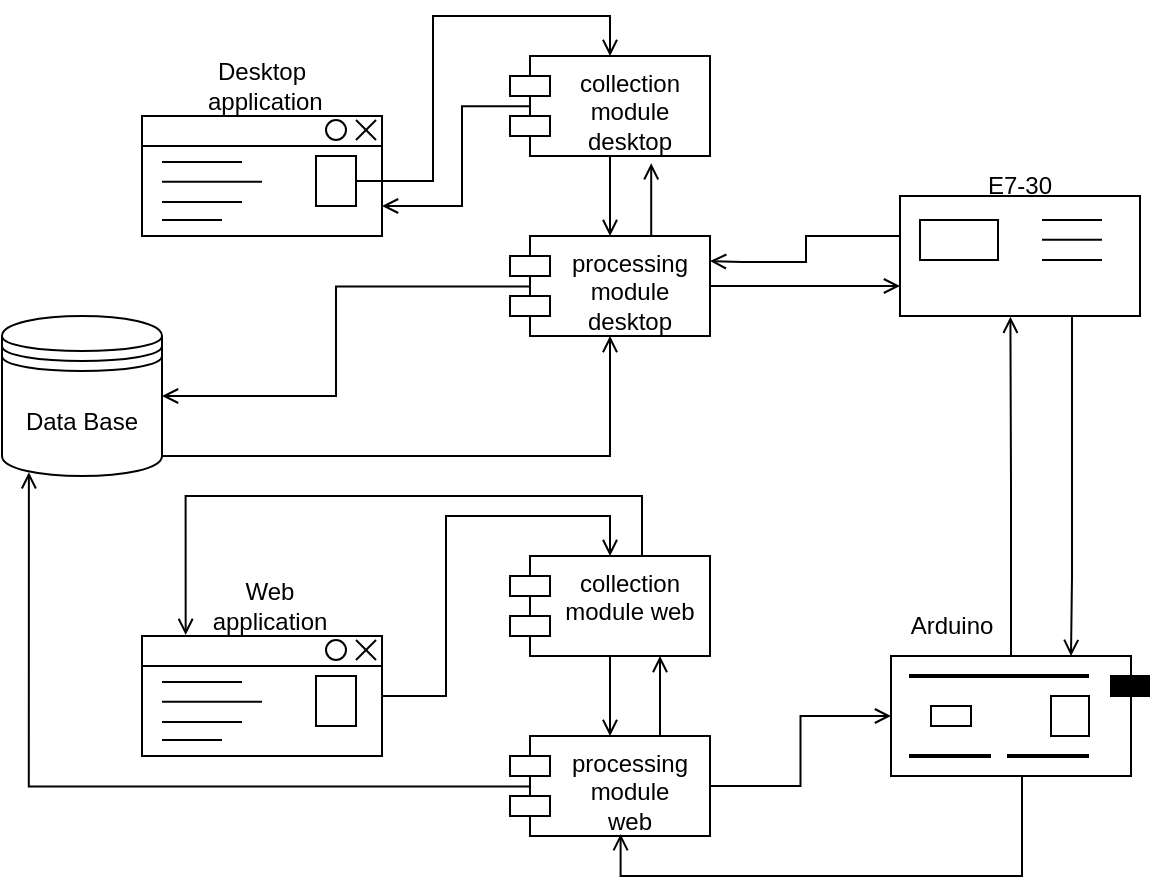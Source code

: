 <mxfile version="21.2.3" type="device" pages="2">
  <diagram name="Страница 1" id="drtcYwn3P-LWYUr5O4Oh">
    <mxGraphModel dx="1055" dy="582" grid="1" gridSize="10" guides="1" tooltips="1" connect="1" arrows="1" fold="1" page="1" pageScale="1" pageWidth="827" pageHeight="1169" math="0" shadow="0">
      <root>
        <mxCell id="0" />
        <mxCell id="1" parent="0" />
        <mxCell id="uPi53nhsUSufer0ADwjF-38" style="edgeStyle=orthogonalEdgeStyle;rounded=0;orthogonalLoop=1;jettySize=auto;html=1;entryX=0.5;entryY=1;entryDx=0;entryDy=0;endArrow=open;endFill=0;" edge="1" parent="1" source="Q0PooS4uhR3XBJYIxuWS-17" target="uPi53nhsUSufer0ADwjF-11">
          <mxGeometry relative="1" as="geometry">
            <Array as="points">
              <mxPoint x="354" y="250" />
            </Array>
          </mxGeometry>
        </mxCell>
        <mxCell id="Q0PooS4uhR3XBJYIxuWS-17" value="Data Base" style="shape=datastore;whiteSpace=wrap;html=1;" parent="1" vertex="1">
          <mxGeometry x="50" y="180" width="80" height="80" as="geometry" />
        </mxCell>
        <mxCell id="uPi53nhsUSufer0ADwjF-2" value="" style="group" vertex="1" connectable="0" parent="1">
          <mxGeometry x="499" y="100" width="120" height="80" as="geometry" />
        </mxCell>
        <mxCell id="Q0PooS4uhR3XBJYIxuWS-49" value="" style="group" parent="uPi53nhsUSufer0ADwjF-2" vertex="1" connectable="0">
          <mxGeometry y="20" width="120" height="60" as="geometry" />
        </mxCell>
        <mxCell id="Q0PooS4uhR3XBJYIxuWS-34" value="" style="ellipse;whiteSpace=wrap;html=1;aspect=fixed;" parent="Q0PooS4uhR3XBJYIxuWS-49" vertex="1">
          <mxGeometry x="100" y="45" width="10" height="10" as="geometry" />
        </mxCell>
        <mxCell id="Q0PooS4uhR3XBJYIxuWS-35" value="" style="ellipse;whiteSpace=wrap;html=1;aspect=fixed;" parent="Q0PooS4uhR3XBJYIxuWS-49" vertex="1">
          <mxGeometry x="87" y="45" width="10" height="10" as="geometry" />
        </mxCell>
        <mxCell id="Q0PooS4uhR3XBJYIxuWS-36" value="" style="ellipse;whiteSpace=wrap;html=1;aspect=fixed;" parent="Q0PooS4uhR3XBJYIxuWS-49" vertex="1">
          <mxGeometry x="74" y="45" width="10" height="10" as="geometry" />
        </mxCell>
        <mxCell id="Q0PooS4uhR3XBJYIxuWS-37" value="" style="ellipse;whiteSpace=wrap;html=1;aspect=fixed;" parent="Q0PooS4uhR3XBJYIxuWS-49" vertex="1">
          <mxGeometry x="61" y="45" width="10" height="10" as="geometry" />
        </mxCell>
        <mxCell id="uPi53nhsUSufer0ADwjF-1" value="" style="group" vertex="1" connectable="0" parent="Q0PooS4uhR3XBJYIxuWS-49">
          <mxGeometry width="120" height="60" as="geometry" />
        </mxCell>
        <mxCell id="Q0PooS4uhR3XBJYIxuWS-6" value="" style="rounded=0;whiteSpace=wrap;html=1;" parent="uPi53nhsUSufer0ADwjF-1" vertex="1">
          <mxGeometry width="120" height="60" as="geometry" />
        </mxCell>
        <mxCell id="Q0PooS4uhR3XBJYIxuWS-38" value="" style="rounded=0;whiteSpace=wrap;html=1;" parent="uPi53nhsUSufer0ADwjF-1" vertex="1">
          <mxGeometry x="10" y="12" width="39" height="20" as="geometry" />
        </mxCell>
        <mxCell id="Q0PooS4uhR3XBJYIxuWS-39" value="" style="endArrow=none;html=1;rounded=0;" parent="uPi53nhsUSufer0ADwjF-1" edge="1">
          <mxGeometry width="50" height="50" relative="1" as="geometry">
            <mxPoint x="71" y="12" as="sourcePoint" />
            <mxPoint x="101" y="12" as="targetPoint" />
          </mxGeometry>
        </mxCell>
        <mxCell id="Q0PooS4uhR3XBJYIxuWS-40" value="" style="endArrow=none;html=1;rounded=0;" parent="uPi53nhsUSufer0ADwjF-1" edge="1">
          <mxGeometry width="50" height="50" relative="1" as="geometry">
            <mxPoint x="71" y="21.88" as="sourcePoint" />
            <mxPoint x="101" y="21.88" as="targetPoint" />
          </mxGeometry>
        </mxCell>
        <mxCell id="Q0PooS4uhR3XBJYIxuWS-41" value="" style="endArrow=none;html=1;rounded=0;" parent="uPi53nhsUSufer0ADwjF-1" edge="1">
          <mxGeometry width="50" height="50" relative="1" as="geometry">
            <mxPoint x="71" y="32" as="sourcePoint" />
            <mxPoint x="101" y="32" as="targetPoint" />
          </mxGeometry>
        </mxCell>
        <mxCell id="Q0PooS4uhR3XBJYIxuWS-51" value="E7-30" style="text;html=1;strokeColor=none;fillColor=none;align=center;verticalAlign=middle;whiteSpace=wrap;rounded=0;" parent="uPi53nhsUSufer0ADwjF-2" vertex="1">
          <mxGeometry x="30" width="60" height="30" as="geometry" />
        </mxCell>
        <mxCell id="uPi53nhsUSufer0ADwjF-5" value="" style="group" vertex="1" connectable="0" parent="1">
          <mxGeometry x="494.5" y="320" width="129" height="90" as="geometry" />
        </mxCell>
        <mxCell id="Q0PooS4uhR3XBJYIxuWS-67" value="" style="rounded=0;whiteSpace=wrap;html=1;" parent="uPi53nhsUSufer0ADwjF-5" vertex="1">
          <mxGeometry y="30" width="120" height="60" as="geometry" />
        </mxCell>
        <mxCell id="Q0PooS4uhR3XBJYIxuWS-68" value="" style="rounded=0;whiteSpace=wrap;html=1;" parent="uPi53nhsUSufer0ADwjF-5" vertex="1">
          <mxGeometry x="80" y="50" width="19" height="20" as="geometry" />
        </mxCell>
        <mxCell id="Q0PooS4uhR3XBJYIxuWS-69" value="" style="endArrow=none;html=1;rounded=0;strokeWidth=2;" parent="uPi53nhsUSufer0ADwjF-5" edge="1">
          <mxGeometry width="50" height="50" relative="1" as="geometry">
            <mxPoint x="9" y="40" as="sourcePoint" />
            <mxPoint x="99" y="40" as="targetPoint" />
          </mxGeometry>
        </mxCell>
        <mxCell id="Q0PooS4uhR3XBJYIxuWS-70" value="" style="endArrow=none;html=1;rounded=0;strokeWidth=2;" parent="uPi53nhsUSufer0ADwjF-5" edge="1">
          <mxGeometry width="50" height="50" relative="1" as="geometry">
            <mxPoint x="9" y="80" as="sourcePoint" />
            <mxPoint x="50" y="80" as="targetPoint" />
          </mxGeometry>
        </mxCell>
        <mxCell id="Q0PooS4uhR3XBJYIxuWS-71" value="" style="endArrow=none;html=1;rounded=0;strokeWidth=2;" parent="uPi53nhsUSufer0ADwjF-5" edge="1">
          <mxGeometry width="50" height="50" relative="1" as="geometry">
            <mxPoint x="58" y="80" as="sourcePoint" />
            <mxPoint x="99" y="80" as="targetPoint" />
          </mxGeometry>
        </mxCell>
        <mxCell id="Q0PooS4uhR3XBJYIxuWS-72" value="" style="rounded=0;whiteSpace=wrap;html=1;fillColor=#000000;" parent="uPi53nhsUSufer0ADwjF-5" vertex="1">
          <mxGeometry x="110" y="40" width="19" height="10" as="geometry" />
        </mxCell>
        <mxCell id="Q0PooS4uhR3XBJYIxuWS-73" value="" style="rounded=0;whiteSpace=wrap;html=1;" parent="uPi53nhsUSufer0ADwjF-5" vertex="1">
          <mxGeometry x="20" y="55" width="20" height="10" as="geometry" />
        </mxCell>
        <mxCell id="Q0PooS4uhR3XBJYIxuWS-74" value="Arduino" style="text;html=1;strokeColor=none;fillColor=none;align=center;verticalAlign=middle;whiteSpace=wrap;rounded=0;" parent="uPi53nhsUSufer0ADwjF-5" vertex="1">
          <mxGeometry width="60" height="30" as="geometry" />
        </mxCell>
        <mxCell id="uPi53nhsUSufer0ADwjF-7" value="" style="group" vertex="1" connectable="0" parent="1">
          <mxGeometry x="120" y="310" width="120" height="90" as="geometry" />
        </mxCell>
        <mxCell id="Q0PooS4uhR3XBJYIxuWS-54" value="Web application" style="text;html=1;strokeColor=none;fillColor=none;align=center;verticalAlign=middle;whiteSpace=wrap;rounded=0;" parent="uPi53nhsUSufer0ADwjF-7" vertex="1">
          <mxGeometry x="34" width="60" height="30" as="geometry" />
        </mxCell>
        <mxCell id="Q0PooS4uhR3XBJYIxuWS-55" value="" style="group" parent="uPi53nhsUSufer0ADwjF-7" vertex="1" connectable="0">
          <mxGeometry y="30" width="120" height="60" as="geometry" />
        </mxCell>
        <mxCell id="Q0PooS4uhR3XBJYIxuWS-56" value="" style="rounded=0;whiteSpace=wrap;html=1;" parent="Q0PooS4uhR3XBJYIxuWS-55" vertex="1">
          <mxGeometry width="120" height="60" as="geometry" />
        </mxCell>
        <mxCell id="Q0PooS4uhR3XBJYIxuWS-57" value="" style="endArrow=none;html=1;rounded=0;entryX=1;entryY=0.25;entryDx=0;entryDy=0;exitX=0;exitY=0.25;exitDx=0;exitDy=0;" parent="Q0PooS4uhR3XBJYIxuWS-55" source="Q0PooS4uhR3XBJYIxuWS-56" target="Q0PooS4uhR3XBJYIxuWS-56" edge="1">
          <mxGeometry width="50" height="50" relative="1" as="geometry">
            <mxPoint x="-30" y="100" as="sourcePoint" />
            <mxPoint x="20" y="50" as="targetPoint" />
          </mxGeometry>
        </mxCell>
        <mxCell id="Q0PooS4uhR3XBJYIxuWS-58" value="" style="endArrow=none;html=1;rounded=0;" parent="Q0PooS4uhR3XBJYIxuWS-55" edge="1">
          <mxGeometry width="50" height="50" relative="1" as="geometry">
            <mxPoint x="10" y="23" as="sourcePoint" />
            <mxPoint x="50" y="23" as="targetPoint" />
          </mxGeometry>
        </mxCell>
        <mxCell id="Q0PooS4uhR3XBJYIxuWS-59" value="" style="endArrow=none;html=1;rounded=0;" parent="Q0PooS4uhR3XBJYIxuWS-55" edge="1">
          <mxGeometry width="50" height="50" relative="1" as="geometry">
            <mxPoint x="10" y="32.86" as="sourcePoint" />
            <mxPoint x="60" y="32.86" as="targetPoint" />
          </mxGeometry>
        </mxCell>
        <mxCell id="Q0PooS4uhR3XBJYIxuWS-60" value="" style="endArrow=none;html=1;rounded=0;" parent="Q0PooS4uhR3XBJYIxuWS-55" edge="1">
          <mxGeometry width="50" height="50" relative="1" as="geometry">
            <mxPoint x="10" y="43" as="sourcePoint" />
            <mxPoint x="50" y="43" as="targetPoint" />
          </mxGeometry>
        </mxCell>
        <mxCell id="Q0PooS4uhR3XBJYIxuWS-61" value="" style="endArrow=none;html=1;rounded=0;" parent="Q0PooS4uhR3XBJYIxuWS-55" edge="1">
          <mxGeometry width="50" height="50" relative="1" as="geometry">
            <mxPoint x="10" y="52" as="sourcePoint" />
            <mxPoint x="40" y="52" as="targetPoint" />
          </mxGeometry>
        </mxCell>
        <mxCell id="Q0PooS4uhR3XBJYIxuWS-62" value="" style="group" parent="Q0PooS4uhR3XBJYIxuWS-55" vertex="1" connectable="0">
          <mxGeometry x="107" y="2" width="10" height="10" as="geometry" />
        </mxCell>
        <mxCell id="Q0PooS4uhR3XBJYIxuWS-63" value="" style="endArrow=none;html=1;rounded=0;" parent="Q0PooS4uhR3XBJYIxuWS-62" edge="1">
          <mxGeometry width="50" height="50" relative="1" as="geometry">
            <mxPoint x="10" y="10" as="sourcePoint" />
            <mxPoint as="targetPoint" />
            <Array as="points">
              <mxPoint x="10" y="10" />
            </Array>
          </mxGeometry>
        </mxCell>
        <mxCell id="Q0PooS4uhR3XBJYIxuWS-64" value="" style="endArrow=none;html=1;rounded=0;" parent="Q0PooS4uhR3XBJYIxuWS-62" edge="1">
          <mxGeometry width="50" height="50" relative="1" as="geometry">
            <mxPoint x="10" as="sourcePoint" />
            <mxPoint y="10" as="targetPoint" />
            <Array as="points" />
          </mxGeometry>
        </mxCell>
        <mxCell id="Q0PooS4uhR3XBJYIxuWS-65" value="" style="rounded=0;whiteSpace=wrap;html=1;" parent="Q0PooS4uhR3XBJYIxuWS-55" vertex="1">
          <mxGeometry x="87" y="20" width="20" height="25" as="geometry" />
        </mxCell>
        <mxCell id="Q0PooS4uhR3XBJYIxuWS-66" value="" style="ellipse;whiteSpace=wrap;html=1;" parent="Q0PooS4uhR3XBJYIxuWS-55" vertex="1">
          <mxGeometry x="92" y="2" width="10" height="10" as="geometry" />
        </mxCell>
        <mxCell id="uPi53nhsUSufer0ADwjF-8" value="" style="group" vertex="1" connectable="0" parent="1">
          <mxGeometry x="120" y="50" width="120" height="90" as="geometry" />
        </mxCell>
        <mxCell id="Q0PooS4uhR3XBJYIxuWS-50" value="" style="group" parent="uPi53nhsUSufer0ADwjF-8" vertex="1" connectable="0">
          <mxGeometry y="30" width="120" height="60" as="geometry" />
        </mxCell>
        <mxCell id="Q0PooS4uhR3XBJYIxuWS-1" value="" style="rounded=0;whiteSpace=wrap;html=1;" parent="Q0PooS4uhR3XBJYIxuWS-50" vertex="1">
          <mxGeometry width="120" height="60" as="geometry" />
        </mxCell>
        <mxCell id="Q0PooS4uhR3XBJYIxuWS-20" value="" style="endArrow=none;html=1;rounded=0;entryX=1;entryY=0.25;entryDx=0;entryDy=0;exitX=0;exitY=0.25;exitDx=0;exitDy=0;" parent="Q0PooS4uhR3XBJYIxuWS-50" source="Q0PooS4uhR3XBJYIxuWS-1" target="Q0PooS4uhR3XBJYIxuWS-1" edge="1">
          <mxGeometry width="50" height="50" relative="1" as="geometry">
            <mxPoint x="-30" y="100" as="sourcePoint" />
            <mxPoint x="20" y="50" as="targetPoint" />
          </mxGeometry>
        </mxCell>
        <mxCell id="Q0PooS4uhR3XBJYIxuWS-21" value="" style="endArrow=none;html=1;rounded=0;" parent="Q0PooS4uhR3XBJYIxuWS-50" edge="1">
          <mxGeometry width="50" height="50" relative="1" as="geometry">
            <mxPoint x="10" y="23" as="sourcePoint" />
            <mxPoint x="50" y="23" as="targetPoint" />
          </mxGeometry>
        </mxCell>
        <mxCell id="Q0PooS4uhR3XBJYIxuWS-22" value="" style="endArrow=none;html=1;rounded=0;" parent="Q0PooS4uhR3XBJYIxuWS-50" edge="1">
          <mxGeometry width="50" height="50" relative="1" as="geometry">
            <mxPoint x="10" y="32.86" as="sourcePoint" />
            <mxPoint x="60" y="32.86" as="targetPoint" />
          </mxGeometry>
        </mxCell>
        <mxCell id="Q0PooS4uhR3XBJYIxuWS-23" value="" style="endArrow=none;html=1;rounded=0;" parent="Q0PooS4uhR3XBJYIxuWS-50" edge="1">
          <mxGeometry width="50" height="50" relative="1" as="geometry">
            <mxPoint x="10" y="43" as="sourcePoint" />
            <mxPoint x="50" y="43" as="targetPoint" />
          </mxGeometry>
        </mxCell>
        <mxCell id="Q0PooS4uhR3XBJYIxuWS-24" value="" style="endArrow=none;html=1;rounded=0;" parent="Q0PooS4uhR3XBJYIxuWS-50" edge="1">
          <mxGeometry width="50" height="50" relative="1" as="geometry">
            <mxPoint x="10" y="52" as="sourcePoint" />
            <mxPoint x="40" y="52" as="targetPoint" />
          </mxGeometry>
        </mxCell>
        <mxCell id="Q0PooS4uhR3XBJYIxuWS-27" value="" style="group" parent="Q0PooS4uhR3XBJYIxuWS-50" vertex="1" connectable="0">
          <mxGeometry x="107" y="2" width="10" height="10" as="geometry" />
        </mxCell>
        <mxCell id="Q0PooS4uhR3XBJYIxuWS-25" value="" style="endArrow=none;html=1;rounded=0;" parent="Q0PooS4uhR3XBJYIxuWS-27" edge="1">
          <mxGeometry width="50" height="50" relative="1" as="geometry">
            <mxPoint x="10" y="10" as="sourcePoint" />
            <mxPoint as="targetPoint" />
            <Array as="points">
              <mxPoint x="10" y="10" />
            </Array>
          </mxGeometry>
        </mxCell>
        <mxCell id="Q0PooS4uhR3XBJYIxuWS-26" value="" style="endArrow=none;html=1;rounded=0;" parent="Q0PooS4uhR3XBJYIxuWS-27" edge="1">
          <mxGeometry width="50" height="50" relative="1" as="geometry">
            <mxPoint x="10" as="sourcePoint" />
            <mxPoint y="10" as="targetPoint" />
            <Array as="points" />
          </mxGeometry>
        </mxCell>
        <mxCell id="Q0PooS4uhR3XBJYIxuWS-32" value="" style="rounded=0;whiteSpace=wrap;html=1;" parent="Q0PooS4uhR3XBJYIxuWS-50" vertex="1">
          <mxGeometry x="87" y="20" width="20" height="25" as="geometry" />
        </mxCell>
        <mxCell id="Q0PooS4uhR3XBJYIxuWS-33" value="" style="ellipse;whiteSpace=wrap;html=1;" parent="Q0PooS4uhR3XBJYIxuWS-50" vertex="1">
          <mxGeometry x="92" y="2" width="10" height="10" as="geometry" />
        </mxCell>
        <mxCell id="Q0PooS4uhR3XBJYIxuWS-52" value="Desktop&lt;br&gt;&amp;nbsp;application" style="text;html=1;strokeColor=none;fillColor=none;align=center;verticalAlign=middle;whiteSpace=wrap;rounded=0;" parent="uPi53nhsUSufer0ADwjF-8" vertex="1">
          <mxGeometry x="30" width="60" height="30" as="geometry" />
        </mxCell>
        <mxCell id="uPi53nhsUSufer0ADwjF-18" style="edgeStyle=orthogonalEdgeStyle;rounded=0;orthogonalLoop=1;jettySize=auto;html=1;entryX=0.5;entryY=0;entryDx=0;entryDy=0;endArrow=open;endFill=0;" edge="1" parent="1" source="uPi53nhsUSufer0ADwjF-10" target="uPi53nhsUSufer0ADwjF-11">
          <mxGeometry relative="1" as="geometry" />
        </mxCell>
        <mxCell id="uPi53nhsUSufer0ADwjF-22" style="edgeStyle=orthogonalEdgeStyle;rounded=0;orthogonalLoop=1;jettySize=auto;html=1;entryX=1;entryY=0.75;entryDx=0;entryDy=0;exitX=0.097;exitY=0.502;exitDx=0;exitDy=0;exitPerimeter=0;endArrow=open;endFill=0;" edge="1" parent="1" source="uPi53nhsUSufer0ADwjF-10" target="Q0PooS4uhR3XBJYIxuWS-1">
          <mxGeometry relative="1" as="geometry">
            <Array as="points">
              <mxPoint x="280" y="75" />
              <mxPoint x="280" y="125" />
            </Array>
          </mxGeometry>
        </mxCell>
        <mxCell id="uPi53nhsUSufer0ADwjF-10" value="collection module desktop&lt;br&gt;" style="shape=module;align=left;spacingLeft=20;align=center;verticalAlign=top;whiteSpace=wrap;html=1;" vertex="1" parent="1">
          <mxGeometry x="304" y="50" width="100" height="50" as="geometry" />
        </mxCell>
        <mxCell id="uPi53nhsUSufer0ADwjF-19" style="edgeStyle=orthogonalEdgeStyle;rounded=0;orthogonalLoop=1;jettySize=auto;html=1;entryX=0;entryY=0.75;entryDx=0;entryDy=0;endArrow=open;endFill=0;" edge="1" parent="1" source="uPi53nhsUSufer0ADwjF-11" target="Q0PooS4uhR3XBJYIxuWS-6">
          <mxGeometry relative="1" as="geometry" />
        </mxCell>
        <mxCell id="uPi53nhsUSufer0ADwjF-21" style="edgeStyle=orthogonalEdgeStyle;rounded=0;orthogonalLoop=1;jettySize=auto;html=1;entryX=0.706;entryY=1.072;entryDx=0;entryDy=0;entryPerimeter=0;endArrow=open;endFill=0;" edge="1" parent="1" source="uPi53nhsUSufer0ADwjF-11" target="uPi53nhsUSufer0ADwjF-10">
          <mxGeometry relative="1" as="geometry">
            <Array as="points">
              <mxPoint x="375" y="120" />
            </Array>
          </mxGeometry>
        </mxCell>
        <mxCell id="uPi53nhsUSufer0ADwjF-26" style="edgeStyle=orthogonalEdgeStyle;rounded=0;orthogonalLoop=1;jettySize=auto;html=1;entryX=1;entryY=0.5;entryDx=0;entryDy=0;exitX=0.108;exitY=0.506;exitDx=0;exitDy=0;exitPerimeter=0;endArrow=open;endFill=0;" edge="1" parent="1" source="uPi53nhsUSufer0ADwjF-11" target="Q0PooS4uhR3XBJYIxuWS-17">
          <mxGeometry relative="1" as="geometry" />
        </mxCell>
        <mxCell id="uPi53nhsUSufer0ADwjF-11" value="processing module&lt;br&gt;desktop&lt;br&gt;" style="shape=module;align=left;spacingLeft=20;align=center;verticalAlign=top;whiteSpace=wrap;html=1;" vertex="1" parent="1">
          <mxGeometry x="304" y="140" width="100" height="50" as="geometry" />
        </mxCell>
        <mxCell id="uPi53nhsUSufer0ADwjF-29" style="edgeStyle=orthogonalEdgeStyle;rounded=0;orthogonalLoop=1;jettySize=auto;html=1;entryX=0.5;entryY=0;entryDx=0;entryDy=0;endArrow=open;endFill=0;" edge="1" parent="1" source="uPi53nhsUSufer0ADwjF-13" target="uPi53nhsUSufer0ADwjF-14">
          <mxGeometry relative="1" as="geometry" />
        </mxCell>
        <mxCell id="uPi53nhsUSufer0ADwjF-39" style="edgeStyle=orthogonalEdgeStyle;rounded=0;orthogonalLoop=1;jettySize=auto;html=1;entryX=0.182;entryY=-0.008;entryDx=0;entryDy=0;entryPerimeter=0;endArrow=open;endFill=0;" edge="1" parent="1" source="uPi53nhsUSufer0ADwjF-13" target="Q0PooS4uhR3XBJYIxuWS-56">
          <mxGeometry relative="1" as="geometry">
            <Array as="points">
              <mxPoint x="370" y="270" />
              <mxPoint x="142" y="270" />
            </Array>
          </mxGeometry>
        </mxCell>
        <mxCell id="uPi53nhsUSufer0ADwjF-13" value="collection module web" style="shape=module;align=left;spacingLeft=20;align=center;verticalAlign=top;whiteSpace=wrap;html=1;" vertex="1" parent="1">
          <mxGeometry x="304" y="300" width="100" height="50" as="geometry" />
        </mxCell>
        <mxCell id="uPi53nhsUSufer0ADwjF-30" style="edgeStyle=orthogonalEdgeStyle;rounded=0;orthogonalLoop=1;jettySize=auto;html=1;entryX=0;entryY=0.5;entryDx=0;entryDy=0;endArrow=open;endFill=0;" edge="1" parent="1" source="uPi53nhsUSufer0ADwjF-14" target="Q0PooS4uhR3XBJYIxuWS-67">
          <mxGeometry relative="1" as="geometry" />
        </mxCell>
        <mxCell id="uPi53nhsUSufer0ADwjF-32" style="edgeStyle=orthogonalEdgeStyle;rounded=0;orthogonalLoop=1;jettySize=auto;html=1;entryX=0.75;entryY=1;entryDx=0;entryDy=0;endArrow=open;endFill=0;" edge="1" parent="1" source="uPi53nhsUSufer0ADwjF-14" target="uPi53nhsUSufer0ADwjF-13">
          <mxGeometry relative="1" as="geometry">
            <Array as="points">
              <mxPoint x="379" y="380" />
              <mxPoint x="379" y="380" />
            </Array>
          </mxGeometry>
        </mxCell>
        <mxCell id="uPi53nhsUSufer0ADwjF-36" style="edgeStyle=orthogonalEdgeStyle;rounded=0;orthogonalLoop=1;jettySize=auto;html=1;entryX=0.168;entryY=0.977;entryDx=0;entryDy=0;entryPerimeter=0;endArrow=open;endFill=0;exitX=0.098;exitY=0.506;exitDx=0;exitDy=0;exitPerimeter=0;" edge="1" parent="1" source="uPi53nhsUSufer0ADwjF-14" target="Q0PooS4uhR3XBJYIxuWS-17">
          <mxGeometry relative="1" as="geometry" />
        </mxCell>
        <mxCell id="uPi53nhsUSufer0ADwjF-14" value="processing module&lt;br&gt;web&lt;br&gt;" style="shape=module;align=left;spacingLeft=20;align=center;verticalAlign=top;whiteSpace=wrap;html=1;" vertex="1" parent="1">
          <mxGeometry x="304" y="390" width="100" height="50" as="geometry" />
        </mxCell>
        <mxCell id="uPi53nhsUSufer0ADwjF-16" style="edgeStyle=orthogonalEdgeStyle;rounded=0;orthogonalLoop=1;jettySize=auto;html=1;entryX=0.5;entryY=0;entryDx=0;entryDy=0;endArrow=open;endFill=0;" edge="1" parent="1" source="Q0PooS4uhR3XBJYIxuWS-32" target="uPi53nhsUSufer0ADwjF-10">
          <mxGeometry relative="1" as="geometry" />
        </mxCell>
        <mxCell id="uPi53nhsUSufer0ADwjF-20" style="edgeStyle=orthogonalEdgeStyle;rounded=0;orthogonalLoop=1;jettySize=auto;html=1;entryX=1;entryY=0.25;entryDx=0;entryDy=0;endArrow=open;endFill=0;" edge="1" parent="1" source="Q0PooS4uhR3XBJYIxuWS-6" target="uPi53nhsUSufer0ADwjF-11">
          <mxGeometry relative="1" as="geometry">
            <mxPoint x="410" y="150" as="targetPoint" />
            <Array as="points">
              <mxPoint x="452" y="140" />
              <mxPoint x="452" y="153" />
              <mxPoint x="420" y="153" />
            </Array>
          </mxGeometry>
        </mxCell>
        <mxCell id="uPi53nhsUSufer0ADwjF-25" style="edgeStyle=orthogonalEdgeStyle;rounded=0;orthogonalLoop=1;jettySize=auto;html=1;entryX=0.5;entryY=0;entryDx=0;entryDy=0;endArrow=open;endFill=0;" edge="1" parent="1" source="Q0PooS4uhR3XBJYIxuWS-56" target="uPi53nhsUSufer0ADwjF-13">
          <mxGeometry relative="1" as="geometry" />
        </mxCell>
        <mxCell id="uPi53nhsUSufer0ADwjF-31" style="edgeStyle=orthogonalEdgeStyle;rounded=0;orthogonalLoop=1;jettySize=auto;html=1;entryX=0.553;entryY=0.981;entryDx=0;entryDy=0;entryPerimeter=0;endArrow=open;endFill=0;" edge="1" parent="1" source="Q0PooS4uhR3XBJYIxuWS-67" target="uPi53nhsUSufer0ADwjF-14">
          <mxGeometry relative="1" as="geometry">
            <Array as="points">
              <mxPoint x="560" y="460" />
              <mxPoint x="359" y="460" />
            </Array>
          </mxGeometry>
        </mxCell>
        <mxCell id="uPi53nhsUSufer0ADwjF-33" style="edgeStyle=orthogonalEdgeStyle;rounded=0;orthogonalLoop=1;jettySize=auto;html=1;entryX=0.46;entryY=1.006;entryDx=0;entryDy=0;entryPerimeter=0;endArrow=open;endFill=0;" edge="1" parent="1" source="Q0PooS4uhR3XBJYIxuWS-67" target="Q0PooS4uhR3XBJYIxuWS-6">
          <mxGeometry relative="1" as="geometry" />
        </mxCell>
        <mxCell id="uPi53nhsUSufer0ADwjF-35" style="edgeStyle=orthogonalEdgeStyle;rounded=0;orthogonalLoop=1;jettySize=auto;html=1;entryX=0.75;entryY=0;entryDx=0;entryDy=0;endArrow=open;endFill=0;" edge="1" parent="1" target="Q0PooS4uhR3XBJYIxuWS-67">
          <mxGeometry relative="1" as="geometry">
            <mxPoint x="580" y="180" as="sourcePoint" />
            <mxPoint x="620" y="380" as="targetPoint" />
            <Array as="points">
              <mxPoint x="585" y="180" />
              <mxPoint x="585" y="310" />
              <mxPoint x="585" y="310" />
            </Array>
          </mxGeometry>
        </mxCell>
      </root>
    </mxGraphModel>
  </diagram>
  <diagram id="rOhZ1MMs6XCdx2ytlZqW" name="Страница 2">
    <mxGraphModel dx="1002" dy="553" grid="1" gridSize="10" guides="1" tooltips="1" connect="1" arrows="1" fold="1" page="1" pageScale="1" pageWidth="827" pageHeight="1169" math="0" shadow="0">
      <root>
        <mxCell id="0" />
        <mxCell id="1" parent="0" />
      </root>
    </mxGraphModel>
  </diagram>
</mxfile>
